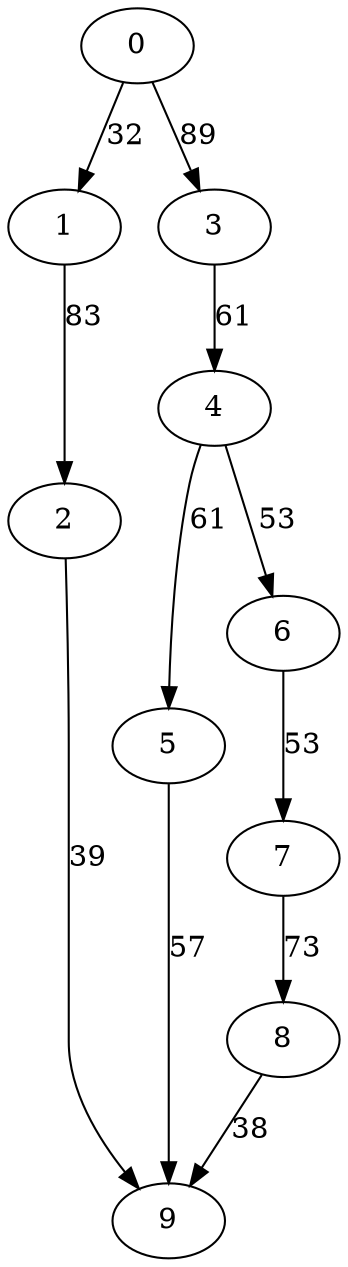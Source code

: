 digraph t10p3r7_4 {
0 -> 1 [ label = 32 ];
0 -> 3 [ label = 89 ];
1 -> 2 [ label = 83 ];
2 -> 9 [ label = 39 ];
3 -> 4 [ label = 61 ];
4 -> 5 [ label = 61 ];
4 -> 6 [ label = 53 ];
5 -> 9 [ label = 57 ];
6 -> 7 [ label = 53 ];
7 -> 8 [ label = 73 ];
8 -> 9 [ label = 38 ];
 }

